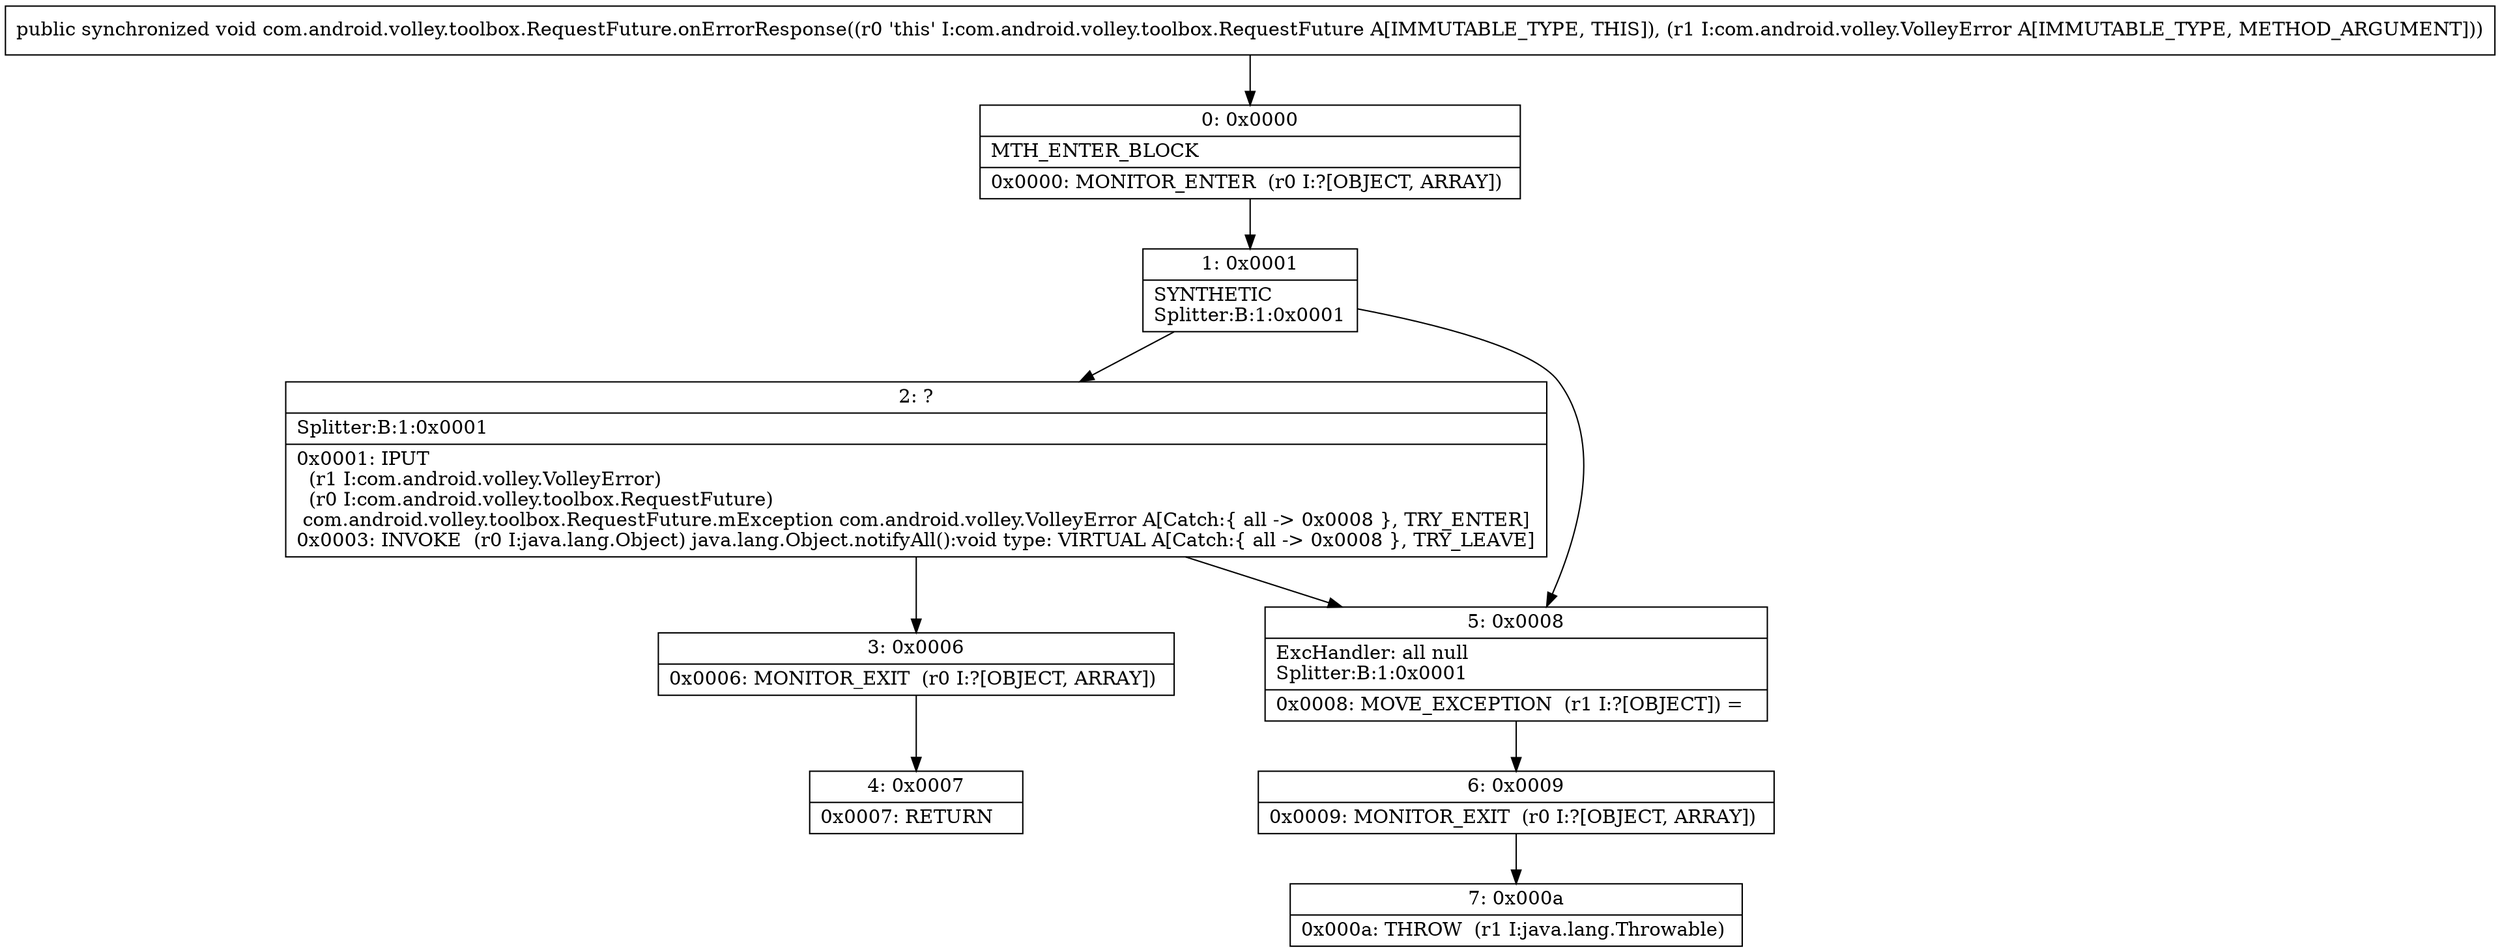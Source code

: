 digraph "CFG forcom.android.volley.toolbox.RequestFuture.onErrorResponse(Lcom\/android\/volley\/VolleyError;)V" {
Node_0 [shape=record,label="{0\:\ 0x0000|MTH_ENTER_BLOCK\l|0x0000: MONITOR_ENTER  (r0 I:?[OBJECT, ARRAY]) \l}"];
Node_1 [shape=record,label="{1\:\ 0x0001|SYNTHETIC\lSplitter:B:1:0x0001\l}"];
Node_2 [shape=record,label="{2\:\ ?|Splitter:B:1:0x0001\l|0x0001: IPUT  \l  (r1 I:com.android.volley.VolleyError)\l  (r0 I:com.android.volley.toolbox.RequestFuture)\l com.android.volley.toolbox.RequestFuture.mException com.android.volley.VolleyError A[Catch:\{ all \-\> 0x0008 \}, TRY_ENTER]\l0x0003: INVOKE  (r0 I:java.lang.Object) java.lang.Object.notifyAll():void type: VIRTUAL A[Catch:\{ all \-\> 0x0008 \}, TRY_LEAVE]\l}"];
Node_3 [shape=record,label="{3\:\ 0x0006|0x0006: MONITOR_EXIT  (r0 I:?[OBJECT, ARRAY]) \l}"];
Node_4 [shape=record,label="{4\:\ 0x0007|0x0007: RETURN   \l}"];
Node_5 [shape=record,label="{5\:\ 0x0008|ExcHandler: all null\lSplitter:B:1:0x0001\l|0x0008: MOVE_EXCEPTION  (r1 I:?[OBJECT]) =  \l}"];
Node_6 [shape=record,label="{6\:\ 0x0009|0x0009: MONITOR_EXIT  (r0 I:?[OBJECT, ARRAY]) \l}"];
Node_7 [shape=record,label="{7\:\ 0x000a|0x000a: THROW  (r1 I:java.lang.Throwable) \l}"];
MethodNode[shape=record,label="{public synchronized void com.android.volley.toolbox.RequestFuture.onErrorResponse((r0 'this' I:com.android.volley.toolbox.RequestFuture A[IMMUTABLE_TYPE, THIS]), (r1 I:com.android.volley.VolleyError A[IMMUTABLE_TYPE, METHOD_ARGUMENT])) }"];
MethodNode -> Node_0;
Node_0 -> Node_1;
Node_1 -> Node_2;
Node_1 -> Node_5;
Node_2 -> Node_3;
Node_2 -> Node_5;
Node_3 -> Node_4;
Node_5 -> Node_6;
Node_6 -> Node_7;
}

